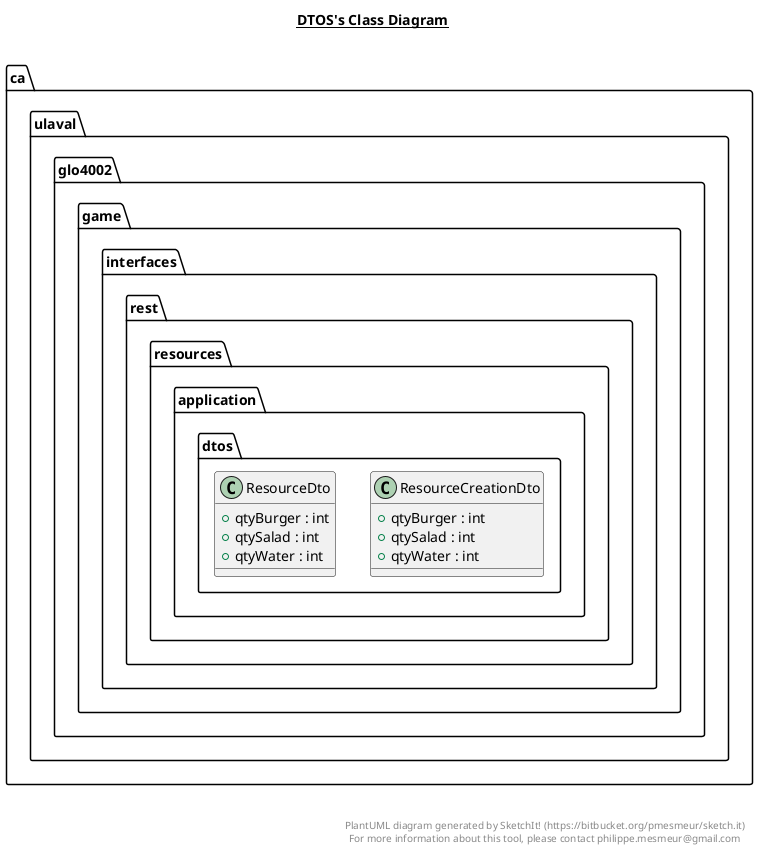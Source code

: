 @startuml

title __DTOS's Class Diagram__\n

  namespace ca.ulaval.glo4002.game {
    namespace interfaces.rest {
      namespace resources.application {
        namespace dtos {
          class ca.ulaval.glo4002.game.interfaces.rest.resources.application.dtos.ResourceCreationDto {
              + qtyBurger : int
              + qtySalad : int
              + qtyWater : int
          }
        }
      }
    }
  }
  

  namespace ca.ulaval.glo4002.game {
    namespace interfaces.rest {
      namespace resources.application {
        namespace dtos {
          class ca.ulaval.glo4002.game.interfaces.rest.resources.application.dtos.ResourceDto {
              + qtyBurger : int
              + qtySalad : int
              + qtyWater : int
          }
        }
      }
    }
  }
  



right footer


PlantUML diagram generated by SketchIt! (https://bitbucket.org/pmesmeur/sketch.it)
For more information about this tool, please contact philippe.mesmeur@gmail.com
endfooter

@enduml
